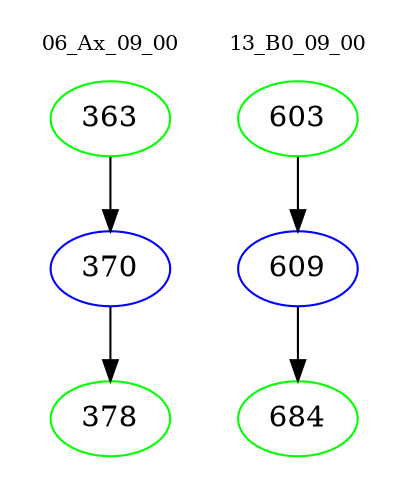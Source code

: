 digraph{
subgraph cluster_0 {
color = white
label = "06_Ax_09_00";
fontsize=10;
T0_363 [label="363", color="green"]
T0_363 -> T0_370 [color="black"]
T0_370 [label="370", color="blue"]
T0_370 -> T0_378 [color="black"]
T0_378 [label="378", color="green"]
}
subgraph cluster_1 {
color = white
label = "13_B0_09_00";
fontsize=10;
T1_603 [label="603", color="green"]
T1_603 -> T1_609 [color="black"]
T1_609 [label="609", color="blue"]
T1_609 -> T1_684 [color="black"]
T1_684 [label="684", color="green"]
}
}
